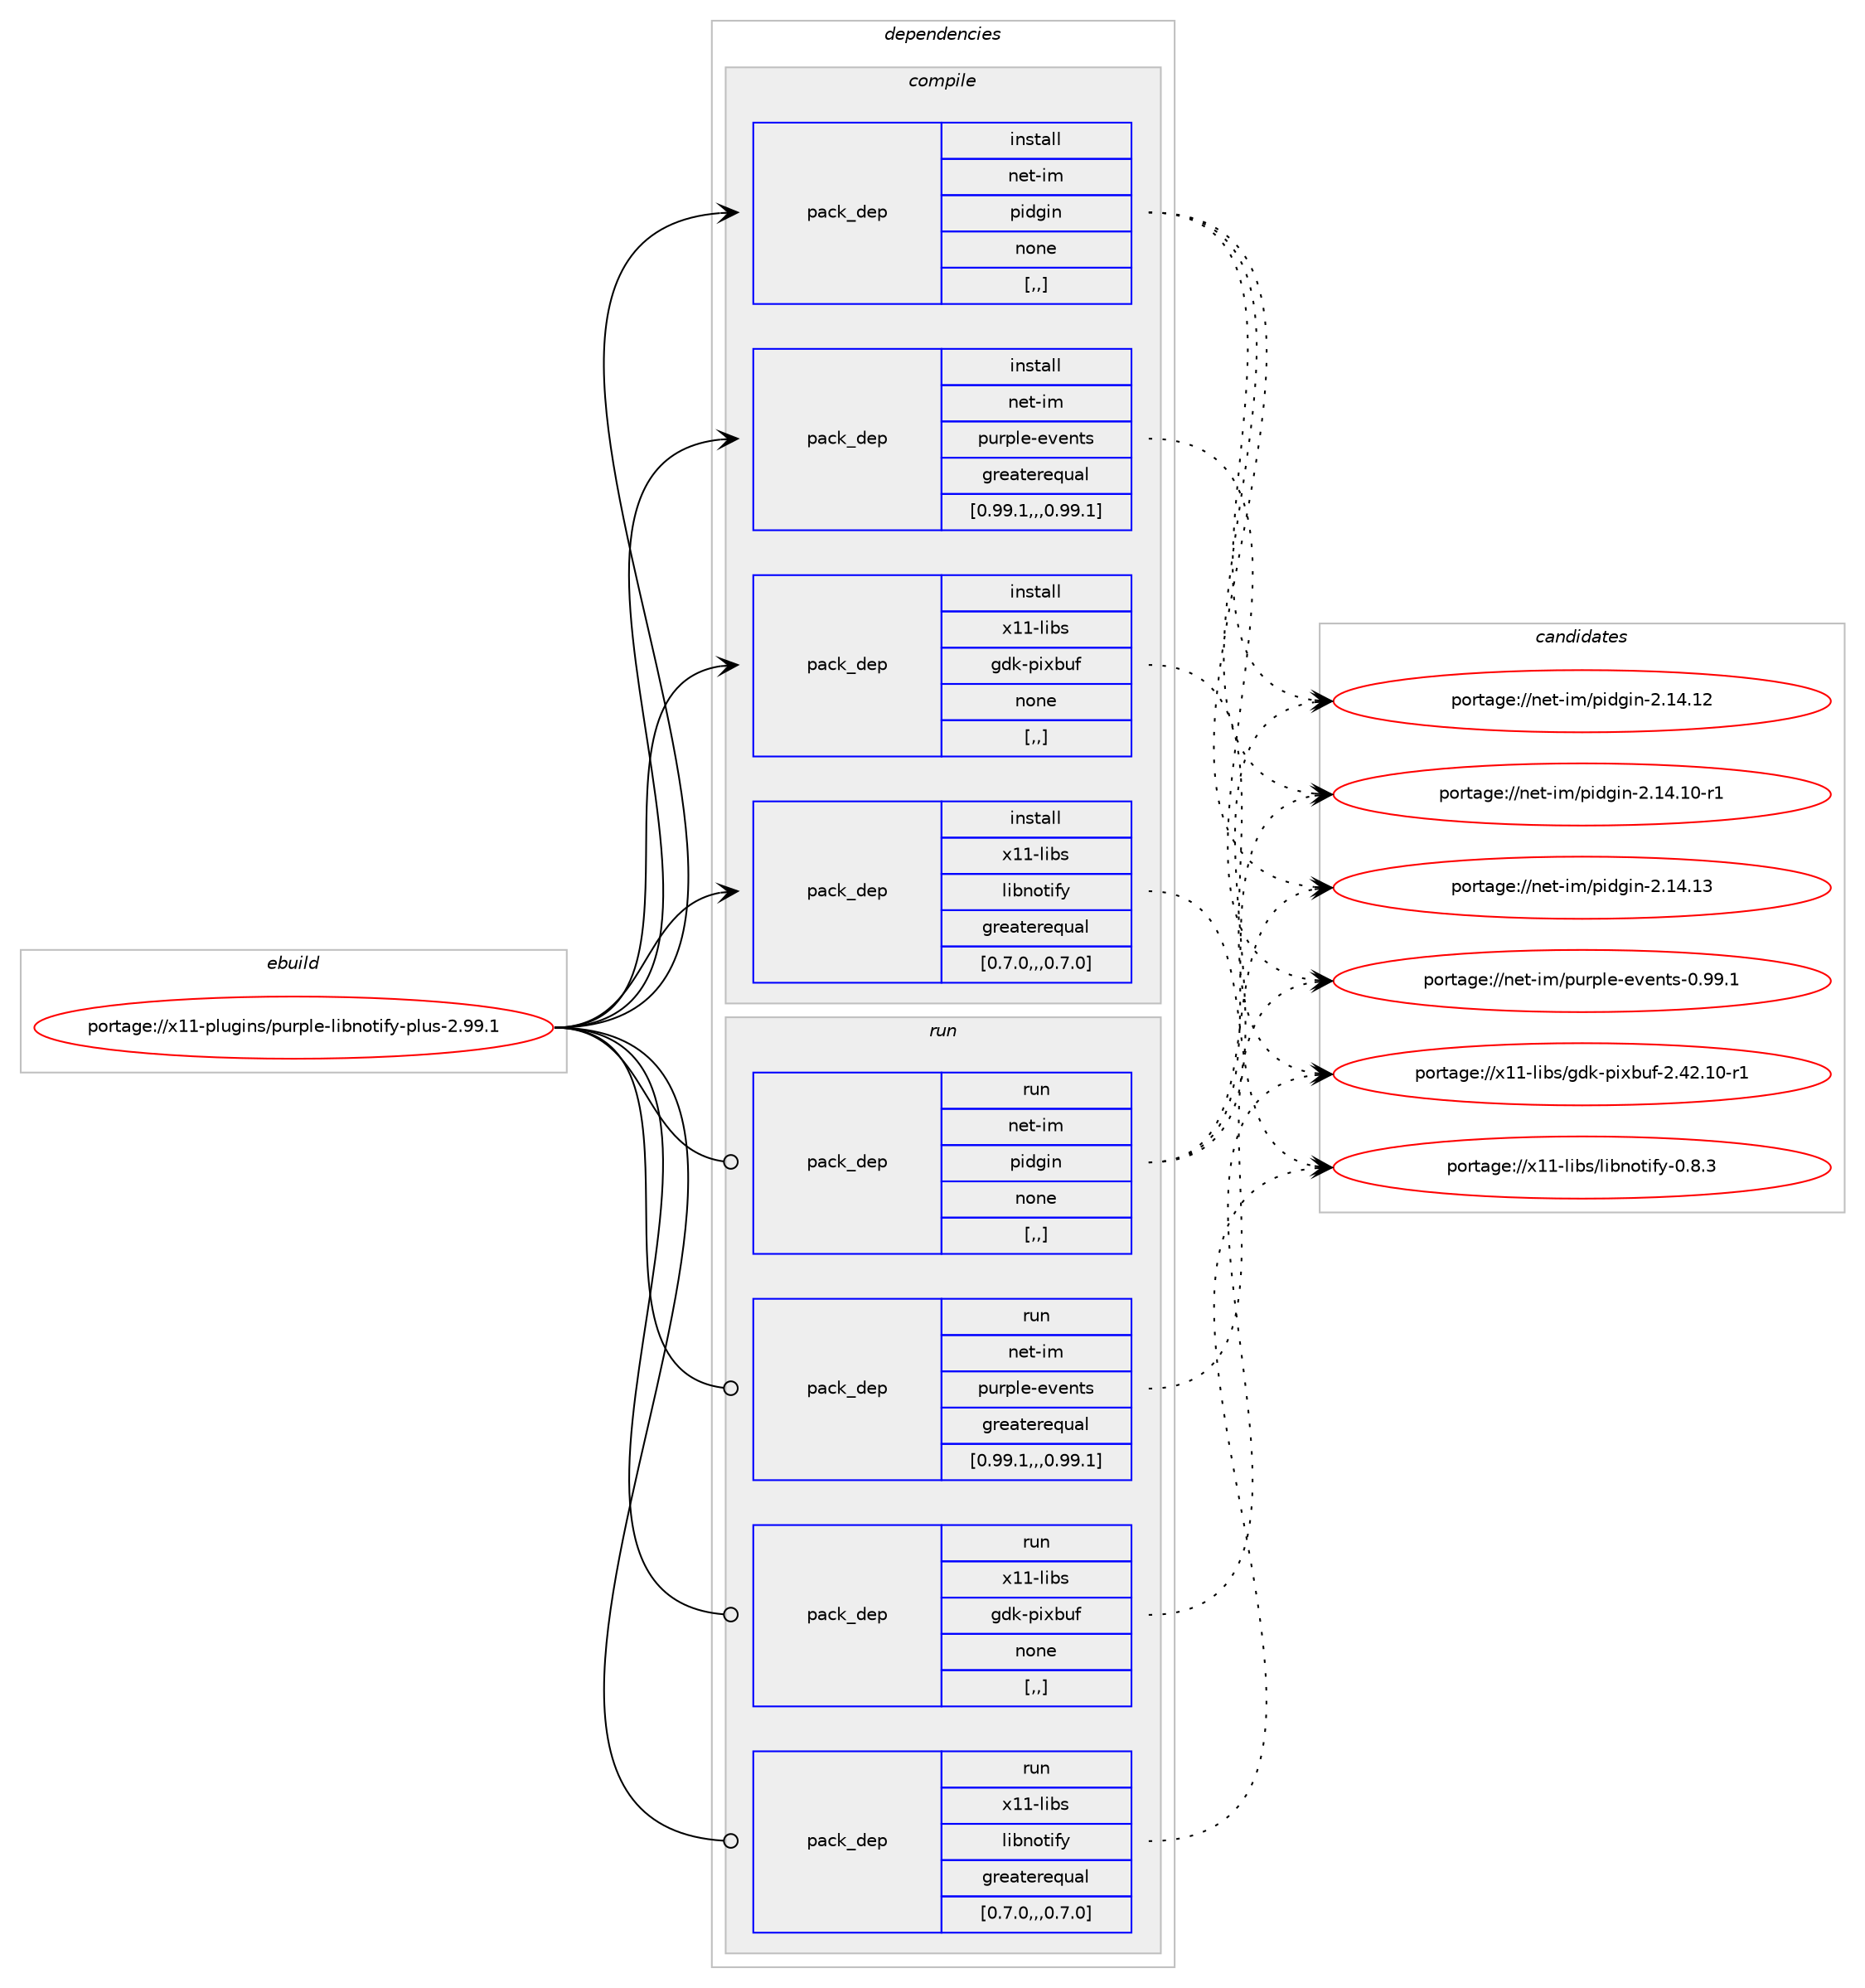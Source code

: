 digraph prolog {

# *************
# Graph options
# *************

newrank=true;
concentrate=true;
compound=true;
graph [rankdir=LR,fontname=Helvetica,fontsize=10,ranksep=1.5];#, ranksep=2.5, nodesep=0.2];
edge  [arrowhead=vee];
node  [fontname=Helvetica,fontsize=10];

# **********
# The ebuild
# **********

subgraph cluster_leftcol {
color=gray;
label=<<i>ebuild</i>>;
id [label="portage://x11-plugins/purple-libnotify-plus-2.99.1", color=red, width=4, href="../x11-plugins/purple-libnotify-plus-2.99.1.svg"];
}

# ****************
# The dependencies
# ****************

subgraph cluster_midcol {
color=gray;
label=<<i>dependencies</i>>;
subgraph cluster_compile {
fillcolor="#eeeeee";
style=filled;
label=<<i>compile</i>>;
subgraph pack339250 {
dependency465654 [label=<<TABLE BORDER="0" CELLBORDER="1" CELLSPACING="0" CELLPADDING="4" WIDTH="220"><TR><TD ROWSPAN="6" CELLPADDING="30">pack_dep</TD></TR><TR><TD WIDTH="110">install</TD></TR><TR><TD>net-im</TD></TR><TR><TD>pidgin</TD></TR><TR><TD>none</TD></TR><TR><TD>[,,]</TD></TR></TABLE>>, shape=none, color=blue];
}
id:e -> dependency465654:w [weight=20,style="solid",arrowhead="vee"];
subgraph pack339251 {
dependency465655 [label=<<TABLE BORDER="0" CELLBORDER="1" CELLSPACING="0" CELLPADDING="4" WIDTH="220"><TR><TD ROWSPAN="6" CELLPADDING="30">pack_dep</TD></TR><TR><TD WIDTH="110">install</TD></TR><TR><TD>net-im</TD></TR><TR><TD>purple-events</TD></TR><TR><TD>greaterequal</TD></TR><TR><TD>[0.99.1,,,0.99.1]</TD></TR></TABLE>>, shape=none, color=blue];
}
id:e -> dependency465655:w [weight=20,style="solid",arrowhead="vee"];
subgraph pack339252 {
dependency465656 [label=<<TABLE BORDER="0" CELLBORDER="1" CELLSPACING="0" CELLPADDING="4" WIDTH="220"><TR><TD ROWSPAN="6" CELLPADDING="30">pack_dep</TD></TR><TR><TD WIDTH="110">install</TD></TR><TR><TD>x11-libs</TD></TR><TR><TD>gdk-pixbuf</TD></TR><TR><TD>none</TD></TR><TR><TD>[,,]</TD></TR></TABLE>>, shape=none, color=blue];
}
id:e -> dependency465656:w [weight=20,style="solid",arrowhead="vee"];
subgraph pack339253 {
dependency465657 [label=<<TABLE BORDER="0" CELLBORDER="1" CELLSPACING="0" CELLPADDING="4" WIDTH="220"><TR><TD ROWSPAN="6" CELLPADDING="30">pack_dep</TD></TR><TR><TD WIDTH="110">install</TD></TR><TR><TD>x11-libs</TD></TR><TR><TD>libnotify</TD></TR><TR><TD>greaterequal</TD></TR><TR><TD>[0.7.0,,,0.7.0]</TD></TR></TABLE>>, shape=none, color=blue];
}
id:e -> dependency465657:w [weight=20,style="solid",arrowhead="vee"];
}
subgraph cluster_compileandrun {
fillcolor="#eeeeee";
style=filled;
label=<<i>compile and run</i>>;
}
subgraph cluster_run {
fillcolor="#eeeeee";
style=filled;
label=<<i>run</i>>;
subgraph pack339254 {
dependency465658 [label=<<TABLE BORDER="0" CELLBORDER="1" CELLSPACING="0" CELLPADDING="4" WIDTH="220"><TR><TD ROWSPAN="6" CELLPADDING="30">pack_dep</TD></TR><TR><TD WIDTH="110">run</TD></TR><TR><TD>net-im</TD></TR><TR><TD>pidgin</TD></TR><TR><TD>none</TD></TR><TR><TD>[,,]</TD></TR></TABLE>>, shape=none, color=blue];
}
id:e -> dependency465658:w [weight=20,style="solid",arrowhead="odot"];
subgraph pack339255 {
dependency465659 [label=<<TABLE BORDER="0" CELLBORDER="1" CELLSPACING="0" CELLPADDING="4" WIDTH="220"><TR><TD ROWSPAN="6" CELLPADDING="30">pack_dep</TD></TR><TR><TD WIDTH="110">run</TD></TR><TR><TD>net-im</TD></TR><TR><TD>purple-events</TD></TR><TR><TD>greaterequal</TD></TR><TR><TD>[0.99.1,,,0.99.1]</TD></TR></TABLE>>, shape=none, color=blue];
}
id:e -> dependency465659:w [weight=20,style="solid",arrowhead="odot"];
subgraph pack339256 {
dependency465660 [label=<<TABLE BORDER="0" CELLBORDER="1" CELLSPACING="0" CELLPADDING="4" WIDTH="220"><TR><TD ROWSPAN="6" CELLPADDING="30">pack_dep</TD></TR><TR><TD WIDTH="110">run</TD></TR><TR><TD>x11-libs</TD></TR><TR><TD>gdk-pixbuf</TD></TR><TR><TD>none</TD></TR><TR><TD>[,,]</TD></TR></TABLE>>, shape=none, color=blue];
}
id:e -> dependency465660:w [weight=20,style="solid",arrowhead="odot"];
subgraph pack339257 {
dependency465661 [label=<<TABLE BORDER="0" CELLBORDER="1" CELLSPACING="0" CELLPADDING="4" WIDTH="220"><TR><TD ROWSPAN="6" CELLPADDING="30">pack_dep</TD></TR><TR><TD WIDTH="110">run</TD></TR><TR><TD>x11-libs</TD></TR><TR><TD>libnotify</TD></TR><TR><TD>greaterequal</TD></TR><TR><TD>[0.7.0,,,0.7.0]</TD></TR></TABLE>>, shape=none, color=blue];
}
id:e -> dependency465661:w [weight=20,style="solid",arrowhead="odot"];
}
}

# **************
# The candidates
# **************

subgraph cluster_choices {
rank=same;
color=gray;
label=<<i>candidates</i>>;

subgraph choice339250 {
color=black;
nodesep=1;
choice11010111645105109471121051001031051104550464952464951 [label="portage://net-im/pidgin-2.14.13", color=red, width=4,href="../net-im/pidgin-2.14.13.svg"];
choice11010111645105109471121051001031051104550464952464950 [label="portage://net-im/pidgin-2.14.12", color=red, width=4,href="../net-im/pidgin-2.14.12.svg"];
choice110101116451051094711210510010310511045504649524649484511449 [label="portage://net-im/pidgin-2.14.10-r1", color=red, width=4,href="../net-im/pidgin-2.14.10-r1.svg"];
dependency465654:e -> choice11010111645105109471121051001031051104550464952464951:w [style=dotted,weight="100"];
dependency465654:e -> choice11010111645105109471121051001031051104550464952464950:w [style=dotted,weight="100"];
dependency465654:e -> choice110101116451051094711210510010310511045504649524649484511449:w [style=dotted,weight="100"];
}
subgraph choice339251 {
color=black;
nodesep=1;
choice11010111645105109471121171141121081014510111810111011611545484657574649 [label="portage://net-im/purple-events-0.99.1", color=red, width=4,href="../net-im/purple-events-0.99.1.svg"];
dependency465655:e -> choice11010111645105109471121171141121081014510111810111011611545484657574649:w [style=dotted,weight="100"];
}
subgraph choice339252 {
color=black;
nodesep=1;
choice1204949451081059811547103100107451121051209811710245504652504649484511449 [label="portage://x11-libs/gdk-pixbuf-2.42.10-r1", color=red, width=4,href="../x11-libs/gdk-pixbuf-2.42.10-r1.svg"];
dependency465656:e -> choice1204949451081059811547103100107451121051209811710245504652504649484511449:w [style=dotted,weight="100"];
}
subgraph choice339253 {
color=black;
nodesep=1;
choice120494945108105981154710810598110111116105102121454846564651 [label="portage://x11-libs/libnotify-0.8.3", color=red, width=4,href="../x11-libs/libnotify-0.8.3.svg"];
dependency465657:e -> choice120494945108105981154710810598110111116105102121454846564651:w [style=dotted,weight="100"];
}
subgraph choice339254 {
color=black;
nodesep=1;
choice11010111645105109471121051001031051104550464952464951 [label="portage://net-im/pidgin-2.14.13", color=red, width=4,href="../net-im/pidgin-2.14.13.svg"];
choice11010111645105109471121051001031051104550464952464950 [label="portage://net-im/pidgin-2.14.12", color=red, width=4,href="../net-im/pidgin-2.14.12.svg"];
choice110101116451051094711210510010310511045504649524649484511449 [label="portage://net-im/pidgin-2.14.10-r1", color=red, width=4,href="../net-im/pidgin-2.14.10-r1.svg"];
dependency465658:e -> choice11010111645105109471121051001031051104550464952464951:w [style=dotted,weight="100"];
dependency465658:e -> choice11010111645105109471121051001031051104550464952464950:w [style=dotted,weight="100"];
dependency465658:e -> choice110101116451051094711210510010310511045504649524649484511449:w [style=dotted,weight="100"];
}
subgraph choice339255 {
color=black;
nodesep=1;
choice11010111645105109471121171141121081014510111810111011611545484657574649 [label="portage://net-im/purple-events-0.99.1", color=red, width=4,href="../net-im/purple-events-0.99.1.svg"];
dependency465659:e -> choice11010111645105109471121171141121081014510111810111011611545484657574649:w [style=dotted,weight="100"];
}
subgraph choice339256 {
color=black;
nodesep=1;
choice1204949451081059811547103100107451121051209811710245504652504649484511449 [label="portage://x11-libs/gdk-pixbuf-2.42.10-r1", color=red, width=4,href="../x11-libs/gdk-pixbuf-2.42.10-r1.svg"];
dependency465660:e -> choice1204949451081059811547103100107451121051209811710245504652504649484511449:w [style=dotted,weight="100"];
}
subgraph choice339257 {
color=black;
nodesep=1;
choice120494945108105981154710810598110111116105102121454846564651 [label="portage://x11-libs/libnotify-0.8.3", color=red, width=4,href="../x11-libs/libnotify-0.8.3.svg"];
dependency465661:e -> choice120494945108105981154710810598110111116105102121454846564651:w [style=dotted,weight="100"];
}
}

}
